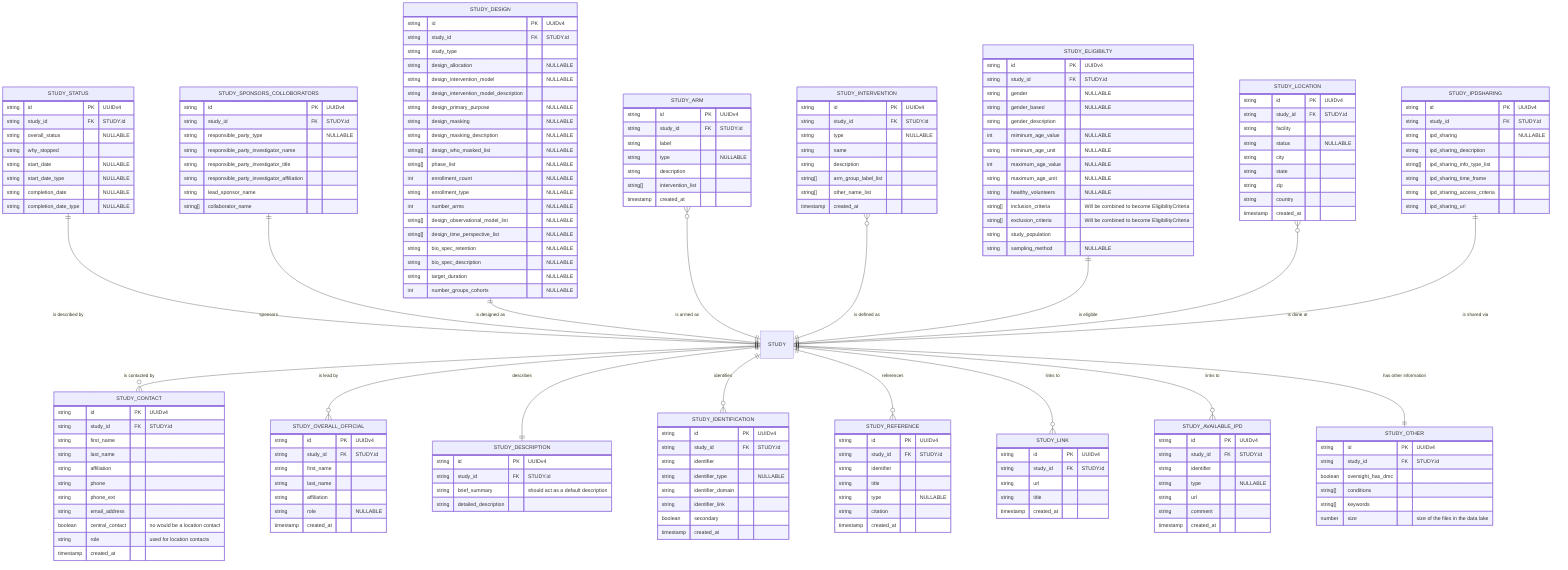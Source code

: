 erDiagram
    STUDY_IDENTIFICATION {
        string id PK "UUIDv4"
        string study_id FK "STUDY.id"
        string identifier
        string identifier_type "NULLABLE"
        string identifier_domain
        string identifier_link
        boolean secondary
        timestamp created_at
    }

    STUDY_DESCRIPTION {
        string id PK "UUIDv4"
        string study_id FK "STUDY.id"
        string brief_summary "should act as a default description"
        string detailed_description
    }

    STUDY_STATUS {
        string id PK "UUIDv4"
        string study_id FK "STUDY.id"
        string overall_status "NULLABLE"
        string why_stopped
        string start_date "NULLABLE"
        string start_date_type "NULLABLE"
        string completion_date "NULLABLE"
        string completion_date_type "NULLABLE"
    }

    STUDY_SPONSORS_COLLOBORATORS {
        string id PK "UUIDv4"
        string study_id FK "STUDY.id"
        string responsible_party_type "NULLABLE"
        string responsible_party_investigator_name
        string responsible_party_investigator_title
        string responsible_party_investigator_affiliation
        string lead_sponsor_name
        string[] collaborator_name
    }

    STUDY_DESIGN {
        string id PK "UUIDv4"
        string study_id FK "STUDY.id"
        string study_type
        string design_allocation "NULLABLE"
        string design_intervention_model "NULLABLE"
        string design_intervention_model_description
        string design_primary_purpose "NULLABLE"
        string design_masking "NULLABLE"
        string design_masking_description "NULLABLE"
        string[] design_who_masked_list "NULLABLE"
        string[] phase_list "NULLABLE"
        int enrollment_count "NULLABLE"
        string enrollment_type "NULLABLE"
        int number_arms "NULLABLE"
        string[] design_observational_model_list "NULLABLE"
        string[] design_time_perspective_list "NULLABLE"
        string bio_spec_retention "NULLABLE"
        string bio_spec_description "NULLABLE"
        string target_duration "NULLABLE"
        int number_groups_cohorts "NULLABLE"
    }

    STUDY_ARM {
        string id PK "UUIDv4"
        string study_id FK "STUDY.id"
        string label
        string type "NULLABLE"
        string description
        string[] intervention_list
        timestamp created_at
    }

    STUDY_INTERVENTION {
        string id PK "UUIDv4"
        string study_id FK "STUDY.id"
        string type "NULLABLE"
        string name
        string description
        string[] arm_group_label_list
        string[] other_name_list
        timestamp created_at
    }

    STUDY_ELIGIBILTY {
        string id PK "UUIDv4"
        string study_id FK "STUDY.id"
        string gender "NULLABLE"
        string gender_based "NULLABLE"
        string gender_description
        int miminum_age_value "NULLABLE"
        string miminum_age_unit "NULLABLE"
        int maximum_age_value "NULLABLE"
        string maximum_age_unit "NULLABLE"
        string healthy_volunteers "NULLABLE"
        string[] inclusion_criteria "Will be combined to become EligibilityCriteria" 
        string[] exclusion_criteria "Will be combined to become EligibilityCriteria"
        string study_population
        string sampling_method "NULLABLE"
    }

    STUDY_CONTACT {
        string id PK "UUIDv4"
        string study_id FK "STUDY.id"
        string first_name
        string last_name
        string affiliation
        string phone
        string phone_ext
        string email_address
        boolean central_contact "no would be a location contact"
        string role "used for location contacts"
        timestamp created_at
    }

    STUDY_OVERALL_OFFICIAL {
        string id PK "UUIDv4"
        string study_id FK "STUDY.id"
        string first_name
        string last_name
        string affiliation
        string role "NULLABLE"
        timestamp created_at
    }

    STUDY_LOCATION {
        string id PK "UUIDv4"
        string study_id FK "STUDY.id"
        string facility
        string status "NULLABLE"
        string city
        string state
        string zip
        string country
        timestamp created_at
    }

    STUDY_IPDSHARING {
        string id PK "UUIDv4"
        string study_id FK "STUDY.id"
        string ipd_sharing "NULLABLE"
        string ipd_sharing_description
        string[] ipd_sharing_info_type_list
        string ipd_sharing_time_frame
        string ipd_sharing_access_criteria
        string ipd_sharing_url
    }

    STUDY_REFERENCE {
        string id PK "UUIDv4"
        string study_id FK "STUDY.id"
        string identifier 
        string title 
        string type "NULLABLE"
        string citation
        timestamp created_at
    }

    STUDY_LINK {
        string id PK "UUIDv4"
        string study_id FK "STUDY.id"
        string url
        string title
        timestamp created_at
    }

    STUDY_AVAILABLE_IPD {
        string id PK "UUIDv4"
        string study_id FK "STUDY.id"
        string identifier
        string type "NULLABLE"
        string url
        string comment
        timestamp created_at
    }

    STUDY_OTHER {
        string id PK "UUIDv4"
        string study_id FK "STUDY.id"
        boolean oversight_has_dmc 
        string[] conditions
        string[] keywords
        number size "size of the files in the data lake"
    }

    
    STUDY_STATUS ||--|| STUDY : "is described by"
    STUDY_SPONSORS_COLLOBORATORS ||--|| STUDY : "sponsors"
    STUDY_DESIGN ||--|| STUDY : "is designed as"
    STUDY_ARM }o--|| STUDY : "is armed as"
    STUDY_INTERVENTION }o--|| STUDY : "is defined as"
    STUDY_ELIGIBILTY ||--|| STUDY : "is eligible"
    STUDY_LOCATION }o--|| STUDY : "is done at"
    STUDY_IPDSHARING ||--|| STUDY : "is shared via"


    STUDY ||--o{ STUDY_CONTACT : "is contacted by"
    STUDY ||--o{ STUDY_OVERALL_OFFICIAL : "is lead by"

    STUDY ||--|| STUDY_DESCRIPTION : "describes"

    STUDY ||--o{ STUDY_IDENTIFICATION : "identifies"
     
    STUDY ||--o{ STUDY_REFERENCE : "references"
    STUDY ||--o{ STUDY_LINK : "links to"
    STUDY ||--o{ STUDY_AVAILABLE_IPD : "links to"

    STUDY ||--|| STUDY_OTHER : "has other information"